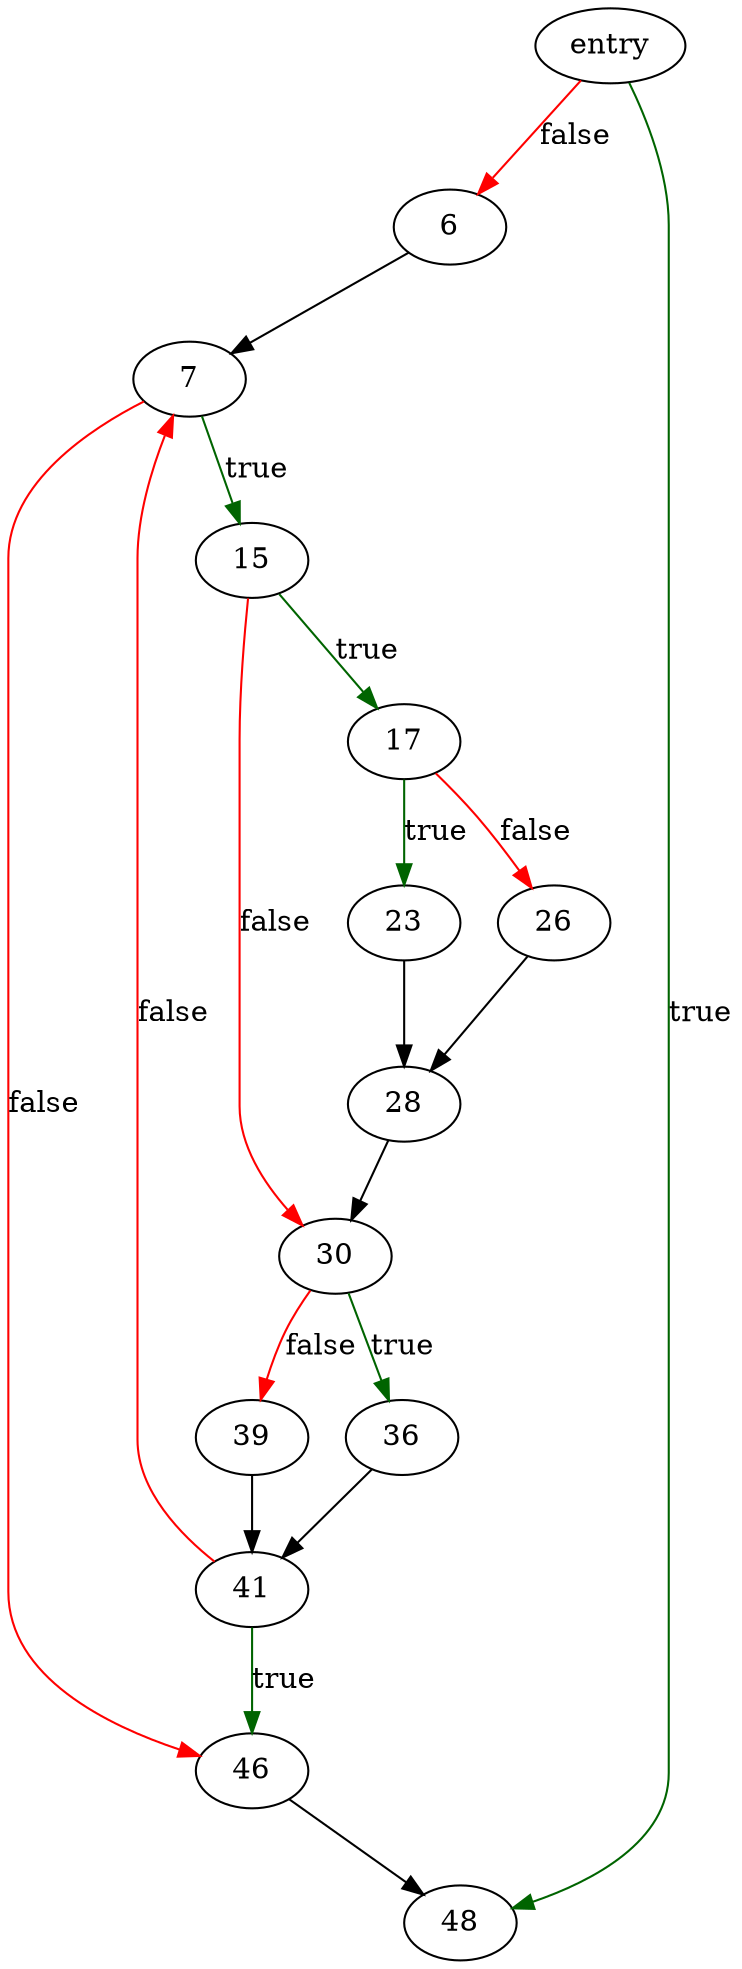 digraph "eval5" {
	// Node definitions.
	1 [label=entry];
	6;
	7;
	15;
	17;
	23;
	26;
	28;
	30;
	36;
	39;
	41;
	46;
	48;

	// Edge definitions.
	1 -> 6 [
		color=red
		label=false
	];
	1 -> 48 [
		color=darkgreen
		label=true
	];
	6 -> 7;
	7 -> 15 [
		color=darkgreen
		label=true
	];
	7 -> 46 [
		color=red
		label=false
	];
	15 -> 17 [
		color=darkgreen
		label=true
	];
	15 -> 30 [
		color=red
		label=false
	];
	17 -> 23 [
		color=darkgreen
		label=true
	];
	17 -> 26 [
		color=red
		label=false
	];
	23 -> 28;
	26 -> 28;
	28 -> 30;
	30 -> 36 [
		color=darkgreen
		label=true
	];
	30 -> 39 [
		color=red
		label=false
	];
	36 -> 41;
	39 -> 41;
	41 -> 7 [
		color=red
		label=false
	];
	41 -> 46 [
		color=darkgreen
		label=true
	];
	46 -> 48;
}